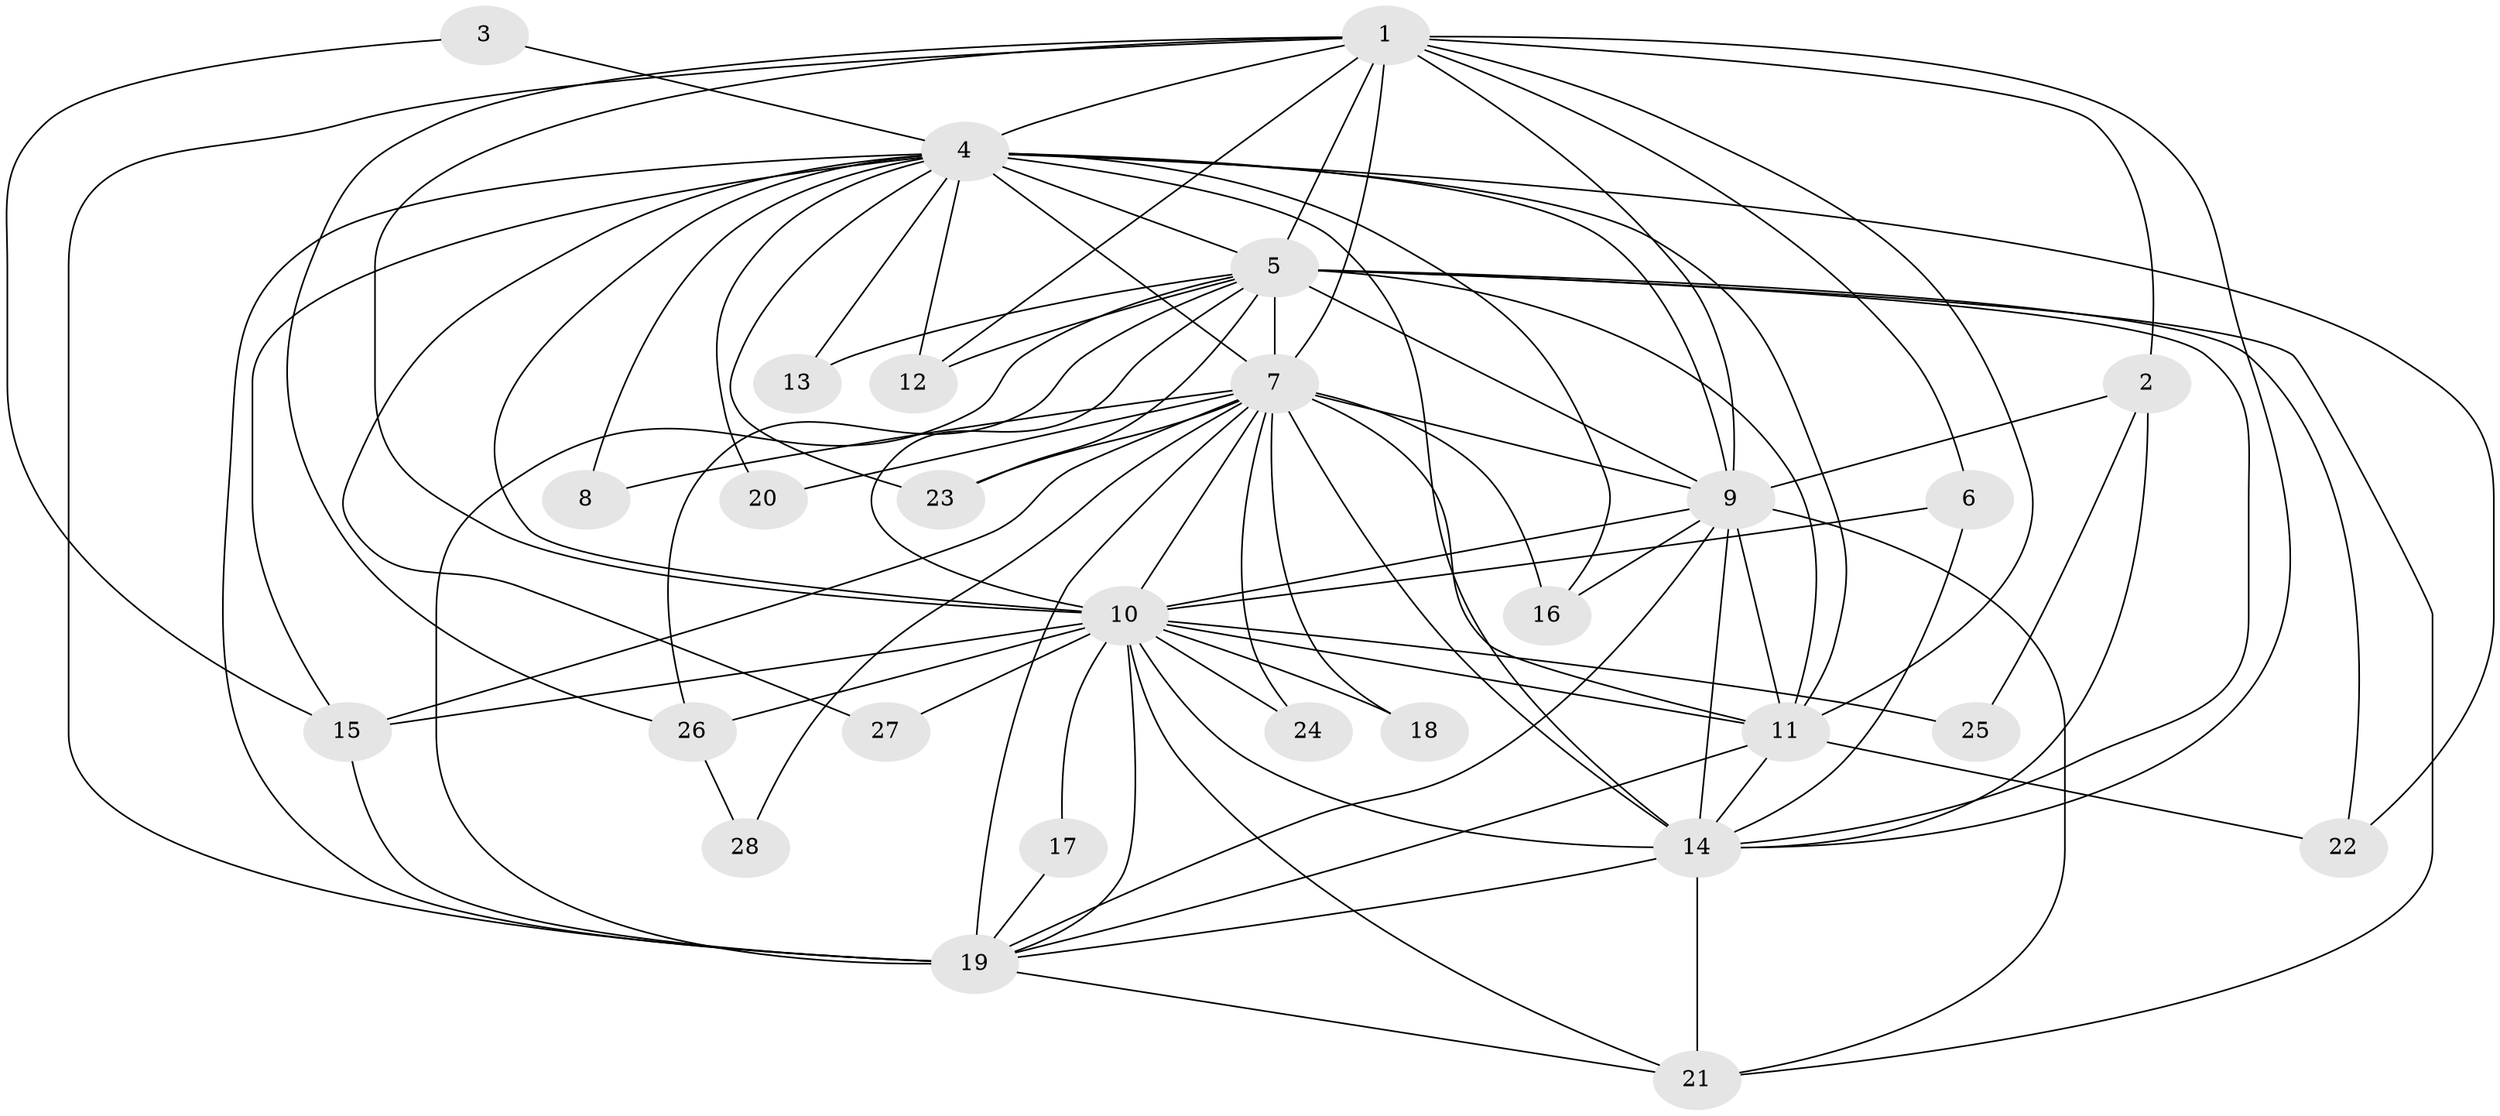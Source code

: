 // original degree distribution, {19: 0.03636363636363636, 12: 0.01818181818181818, 13: 0.05454545454545454, 20: 0.03636363636363636, 14: 0.01818181818181818, 15: 0.01818181818181818, 3: 0.12727272727272726, 4: 0.10909090909090909, 2: 0.5636363636363636, 5: 0.01818181818181818}
// Generated by graph-tools (version 1.1) at 2025/49/03/09/25 03:49:42]
// undirected, 28 vertices, 86 edges
graph export_dot {
graph [start="1"]
  node [color=gray90,style=filled];
  1;
  2;
  3;
  4;
  5;
  6;
  7;
  8;
  9;
  10;
  11;
  12;
  13;
  14;
  15;
  16;
  17;
  18;
  19;
  20;
  21;
  22;
  23;
  24;
  25;
  26;
  27;
  28;
  1 -- 2 [weight=1.0];
  1 -- 4 [weight=1.0];
  1 -- 5 [weight=1.0];
  1 -- 6 [weight=1.0];
  1 -- 7 [weight=2.0];
  1 -- 9 [weight=1.0];
  1 -- 10 [weight=1.0];
  1 -- 11 [weight=1.0];
  1 -- 12 [weight=1.0];
  1 -- 14 [weight=1.0];
  1 -- 19 [weight=2.0];
  1 -- 26 [weight=1.0];
  2 -- 9 [weight=1.0];
  2 -- 14 [weight=1.0];
  2 -- 25 [weight=1.0];
  3 -- 4 [weight=1.0];
  3 -- 15 [weight=1.0];
  4 -- 5 [weight=1.0];
  4 -- 7 [weight=3.0];
  4 -- 8 [weight=1.0];
  4 -- 9 [weight=1.0];
  4 -- 10 [weight=1.0];
  4 -- 11 [weight=1.0];
  4 -- 12 [weight=1.0];
  4 -- 13 [weight=1.0];
  4 -- 14 [weight=1.0];
  4 -- 15 [weight=1.0];
  4 -- 16 [weight=1.0];
  4 -- 19 [weight=1.0];
  4 -- 20 [weight=1.0];
  4 -- 22 [weight=1.0];
  4 -- 23 [weight=1.0];
  4 -- 27 [weight=1.0];
  5 -- 7 [weight=2.0];
  5 -- 9 [weight=1.0];
  5 -- 10 [weight=1.0];
  5 -- 11 [weight=2.0];
  5 -- 12 [weight=1.0];
  5 -- 13 [weight=1.0];
  5 -- 14 [weight=1.0];
  5 -- 19 [weight=1.0];
  5 -- 21 [weight=1.0];
  5 -- 22 [weight=2.0];
  5 -- 23 [weight=1.0];
  5 -- 26 [weight=1.0];
  6 -- 10 [weight=1.0];
  6 -- 14 [weight=1.0];
  7 -- 8 [weight=2.0];
  7 -- 9 [weight=2.0];
  7 -- 10 [weight=2.0];
  7 -- 11 [weight=2.0];
  7 -- 14 [weight=2.0];
  7 -- 15 [weight=2.0];
  7 -- 16 [weight=3.0];
  7 -- 18 [weight=1.0];
  7 -- 19 [weight=2.0];
  7 -- 20 [weight=1.0];
  7 -- 23 [weight=1.0];
  7 -- 24 [weight=1.0];
  7 -- 28 [weight=1.0];
  9 -- 10 [weight=1.0];
  9 -- 11 [weight=1.0];
  9 -- 14 [weight=2.0];
  9 -- 16 [weight=1.0];
  9 -- 19 [weight=1.0];
  9 -- 21 [weight=1.0];
  10 -- 11 [weight=2.0];
  10 -- 14 [weight=1.0];
  10 -- 15 [weight=1.0];
  10 -- 17 [weight=1.0];
  10 -- 18 [weight=1.0];
  10 -- 19 [weight=1.0];
  10 -- 21 [weight=1.0];
  10 -- 24 [weight=1.0];
  10 -- 25 [weight=1.0];
  10 -- 26 [weight=1.0];
  10 -- 27 [weight=1.0];
  11 -- 14 [weight=1.0];
  11 -- 19 [weight=1.0];
  11 -- 22 [weight=1.0];
  14 -- 19 [weight=1.0];
  14 -- 21 [weight=1.0];
  15 -- 19 [weight=1.0];
  17 -- 19 [weight=1.0];
  19 -- 21 [weight=1.0];
  26 -- 28 [weight=1.0];
}
